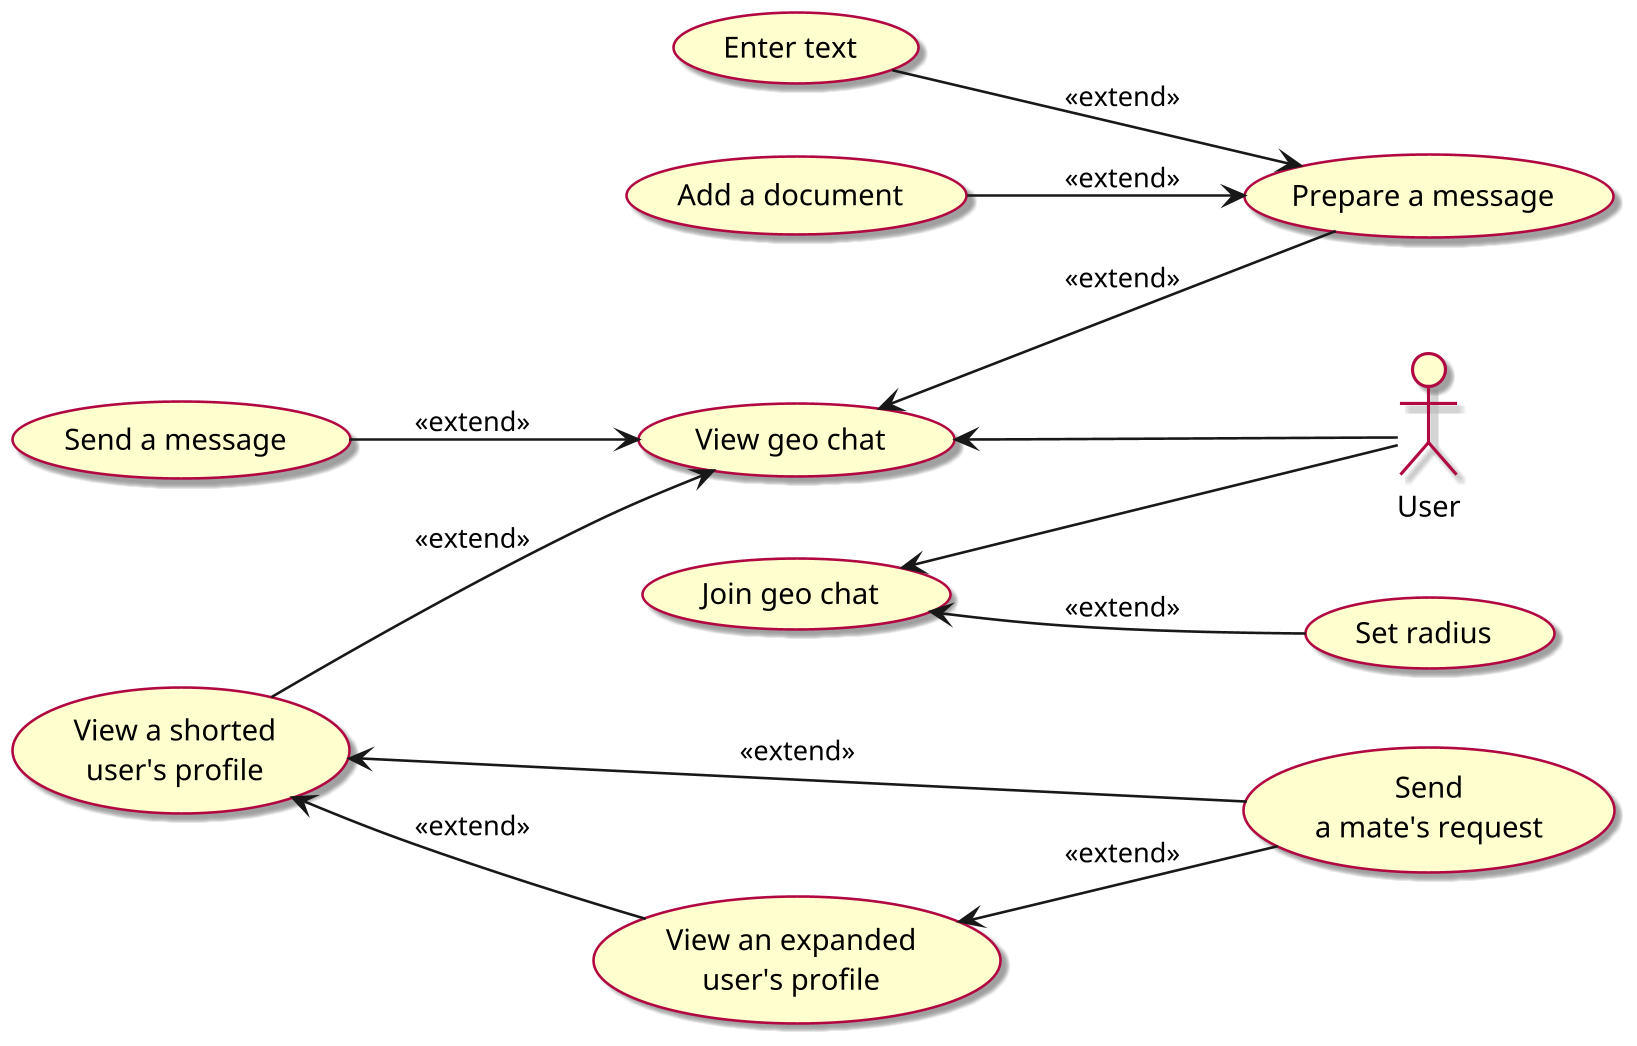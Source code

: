 @startuml uc2

skinparam ArrowThickness 1.25

skinparam ActorBorderThickness 1.5
skinparam ActorBackgroundColor #FEFECE
skinparam ActorBorderColor #B20842

skinparam UsecaseBorderColor #B20842
skinparam UsecaseBorderThickness 1.25
skinparam UsecaseBackgroundColor #FEFECE

skinparam Shadowing true
skinparam dpi 200

' -----------------------------------------------

actor "User" as User

usecase "Join geo chat" as JoinGeoChat
usecase "Set radius" as SetRadius

usecase "View geo chat" as ViewGeoChat
usecase "Prepare a message" as PrepareMsg
usecase "Add a document" as AddDocument 
usecase "Enter text" as EnterText
usecase "Send a message" as SendMsg

usecase "View a shorted\nuser's profile" as ViewShortedUserProfile
usecase "Send\na mate's request" as SendMateReq
usecase "View an expanded\nuser's profile" as ViewExpandedUserProfile

' -----------------------------------------------

left to right direction

User -u-> JoinGeoChat
JoinGeoChat <-d- SetRadius : <<extend>>

User -u-> ViewGeoChat
ViewGeoChat <-d- PrepareMsg : <<extend>>
ViewGeoChat <-u- SendMsg : <<extend>>
ViewGeoChat <-u- ViewShortedUserProfile : <<extend>>

ViewShortedUserProfile <-- ViewExpandedUserProfile : <<extend>>
ViewExpandedUserProfile <-- SendMateReq : <<extend>>
ViewShortedUserProfile <-- SendMateReq : <<extend>>

PrepareMsg <-u- AddDocument : <<extend>>
PrepareMsg <-u- EnterText : <<extend>>

@enduml